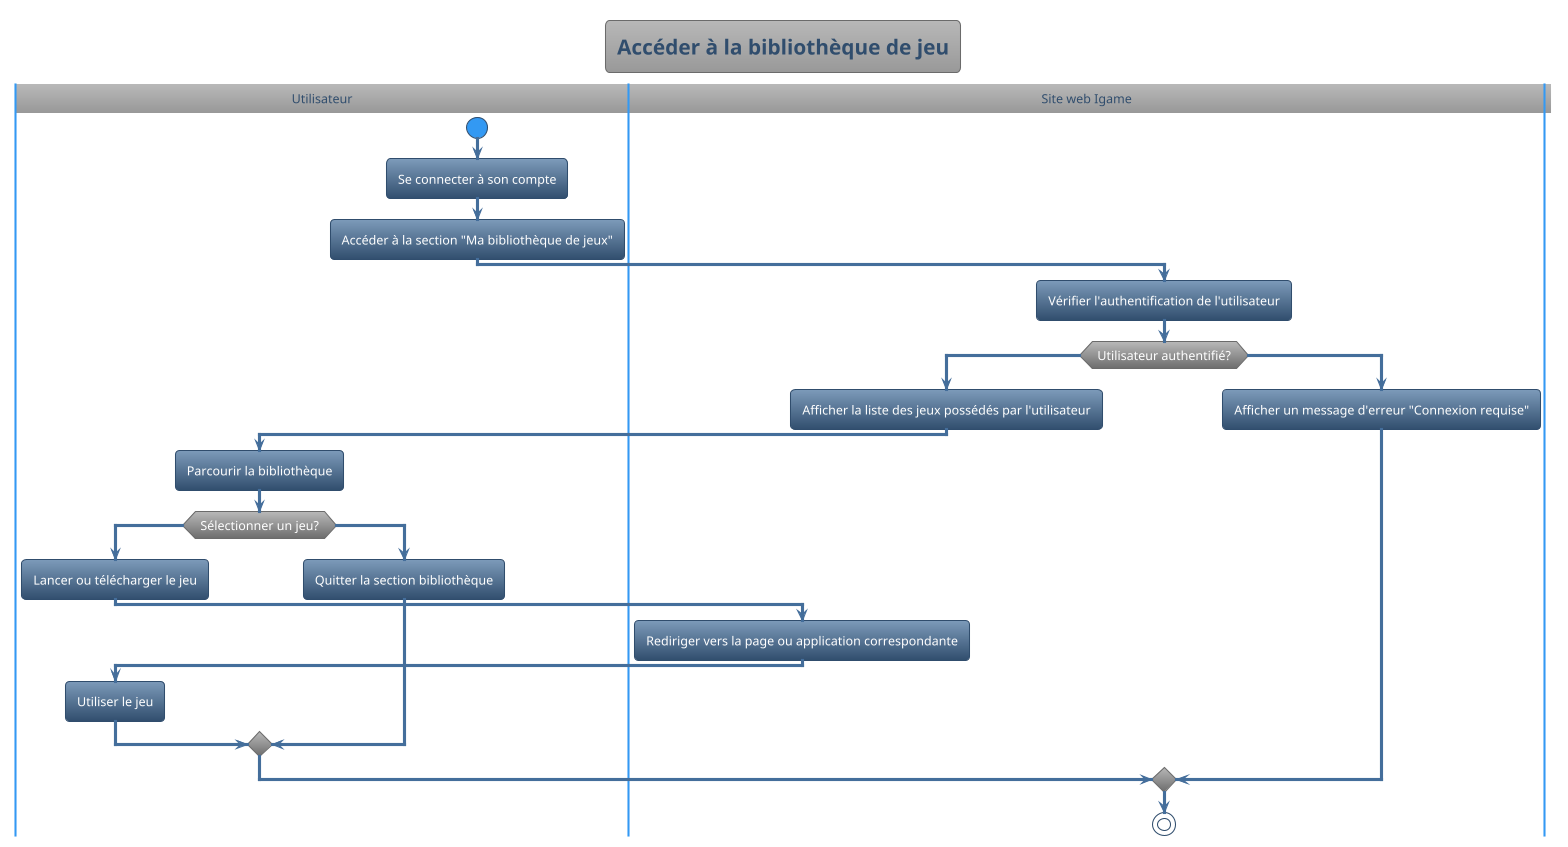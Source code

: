 @startuml
!theme spacelab
title Accéder à la bibliothèque de jeu
|Utilisateur|
start
:Se connecter à son compte;
:Accéder à la section "Ma bibliothèque de jeux";
|Site web Igame|
:Vérifier l'authentification de l'utilisateur;
if (Utilisateur authentifié?) then (Oui)
  :Afficher la liste des jeux possédés par l'utilisateur;
  |Utilisateur|
  :Parcourir la bibliothèque;
  if (Sélectionner un jeu?) then (Oui)
    :Lancer ou télécharger le jeu;
    |Site web Igame|
    :Rediriger vers la page ou application correspondante;
    |Utilisateur|
    :Utiliser le jeu;
  else (Non)
    :Quitter la section bibliothèque;
  endif
else (Non)
  |Site web Igame|
  :Afficher un message d'erreur "Connexion requise";
endif
stop
@enduml
